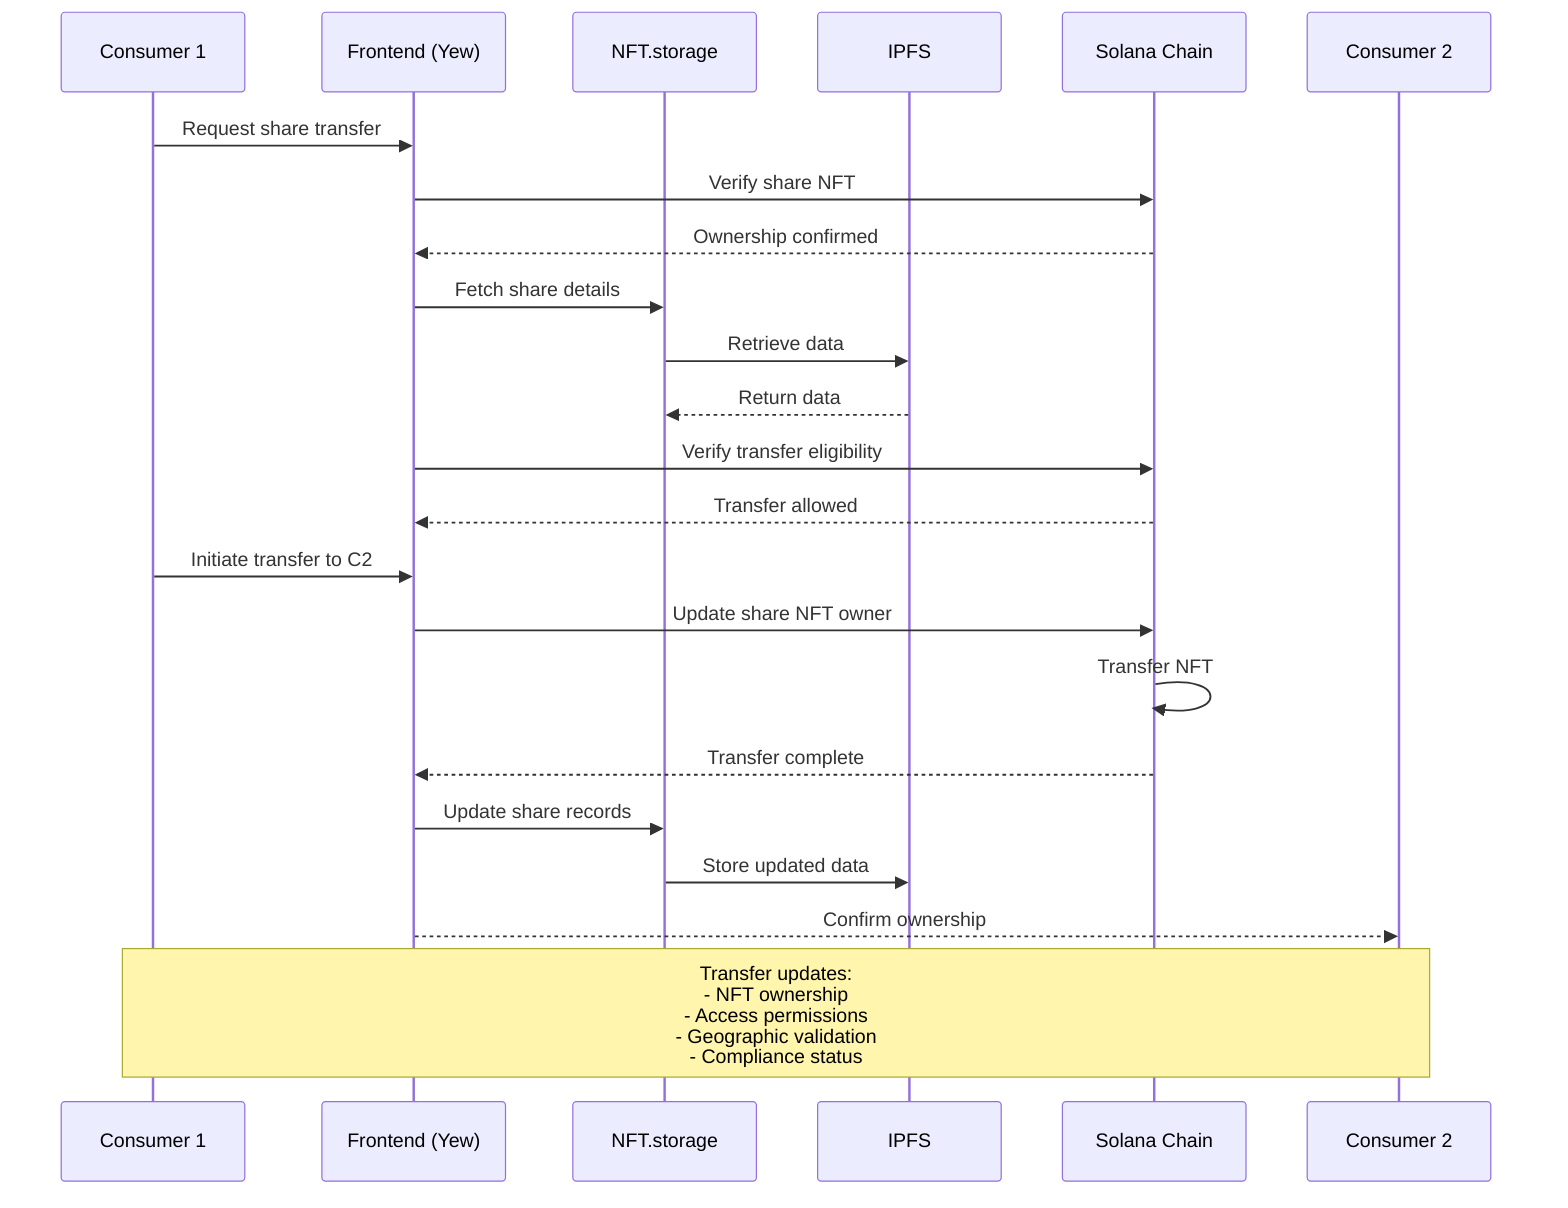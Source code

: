 sequenceDiagram
    participant C1 as Consumer 1
    participant F as Frontend (Yew)
    participant S as NFT.storage
    participant I as IPFS
    participant B as Solana Chain
    participant C2 as Consumer 2
    
    C1->>F: Request share transfer
    F->>B: Verify share NFT
    B-->>F: Ownership confirmed
    F->>S: Fetch share details
    S->>I: Retrieve data
    I-->>S: Return data
    F->>B: Verify transfer eligibility
    B-->>F: Transfer allowed
    
    C1->>F: Initiate transfer to C2
    F->>B: Update share NFT owner
    B->>B: Transfer NFT
    B-->>F: Transfer complete
    F->>S: Update share records
    S->>I: Store updated data
    F-->>C2: Confirm ownership
    
    Note over C1,C2: Transfer updates:<br/>- NFT ownership<br/>- Access permissions<br/>- Geographic validation<br/>- Compliance status
